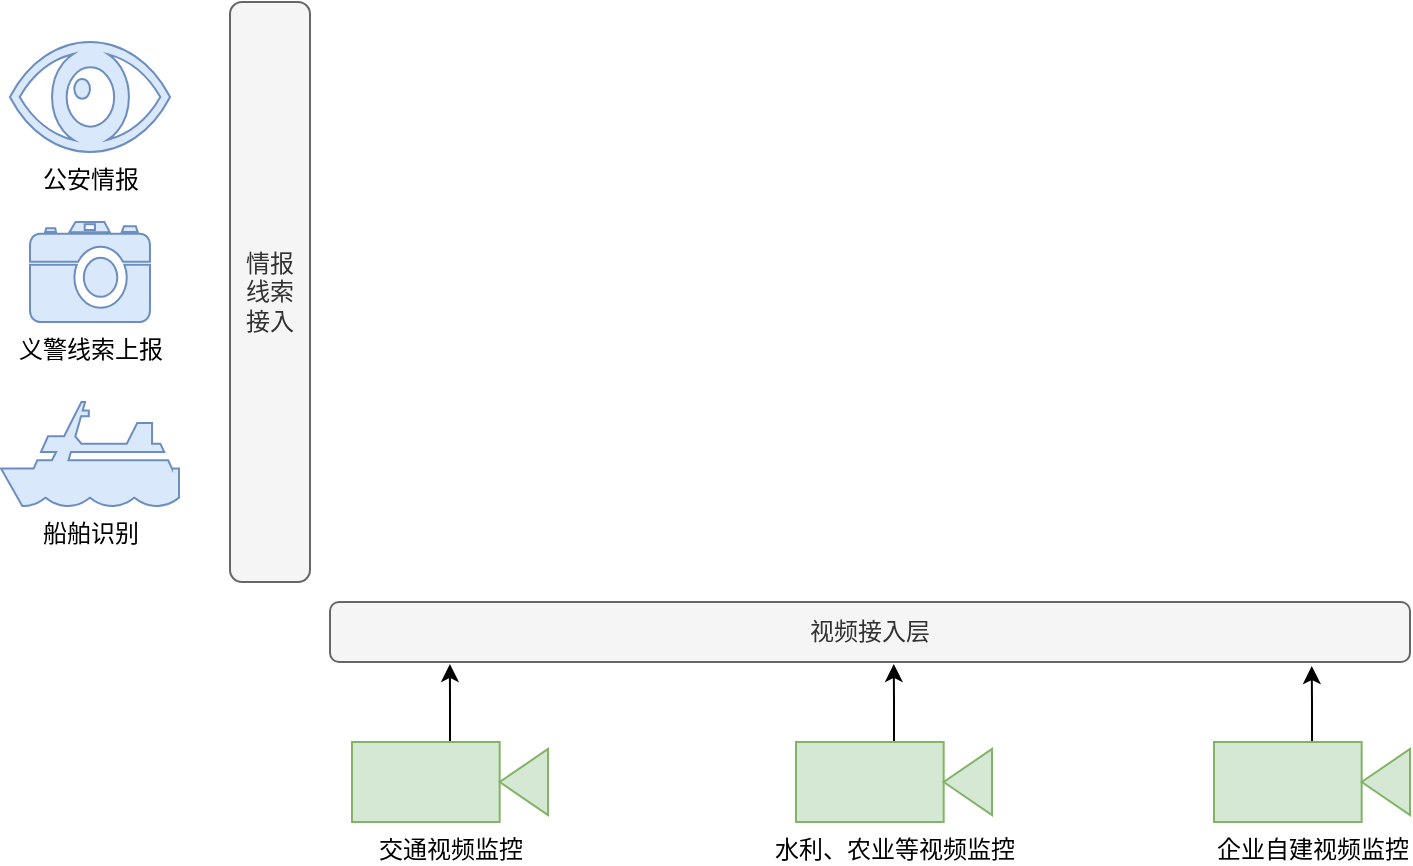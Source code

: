 <mxfile version="12.3.6" type="github" pages="1">
  <diagram id="J5xe0iKr1IKNODLN_qi7" name="第 1 页">
    <mxGraphModel dx="879" dy="571" grid="1" gridSize="10" guides="1" tooltips="1" connect="1" arrows="1" fold="1" page="1" pageScale="1" pageWidth="827" pageHeight="1169" math="0" shadow="0">
      <root>
        <mxCell id="0"/>
        <mxCell id="1" parent="0"/>
        <mxCell id="XBM7geb0VtnZKx5DZMU2-2" value="视频接入层" style="rounded=1;whiteSpace=wrap;html=1;fillColor=#f5f5f5;strokeColor=#666666;fontColor=#333333;" vertex="1" parent="1">
          <mxGeometry x="180" y="370" width="540" height="30" as="geometry"/>
        </mxCell>
        <mxCell id="XBM7geb0VtnZKx5DZMU2-18" style="edgeStyle=orthogonalEdgeStyle;rounded=0;orthogonalLoop=1;jettySize=auto;html=1;entryX=0.111;entryY=1.033;entryDx=0;entryDy=0;entryPerimeter=0;" edge="1" parent="1" source="XBM7geb0VtnZKx5DZMU2-10" target="XBM7geb0VtnZKx5DZMU2-2">
          <mxGeometry relative="1" as="geometry"/>
        </mxCell>
        <mxCell id="XBM7geb0VtnZKx5DZMU2-10" value="交通视频监控" style="shape=mxgraph.signs.tech.video_camera;html=1;pointerEvents=1;fillColor=#d5e8d4;strokeColor=#82b366;verticalLabelPosition=bottom;verticalAlign=top;align=center;" vertex="1" parent="1">
          <mxGeometry x="191" y="440" width="98" height="40" as="geometry"/>
        </mxCell>
        <mxCell id="XBM7geb0VtnZKx5DZMU2-19" style="edgeStyle=orthogonalEdgeStyle;rounded=0;orthogonalLoop=1;jettySize=auto;html=1;entryX=0.522;entryY=1.033;entryDx=0;entryDy=0;entryPerimeter=0;" edge="1" parent="1" source="XBM7geb0VtnZKx5DZMU2-11" target="XBM7geb0VtnZKx5DZMU2-2">
          <mxGeometry relative="1" as="geometry"/>
        </mxCell>
        <mxCell id="XBM7geb0VtnZKx5DZMU2-11" value="水利、农业等视频监控" style="shape=mxgraph.signs.tech.video_camera;html=1;pointerEvents=1;fillColor=#d5e8d4;strokeColor=#82b366;verticalLabelPosition=bottom;verticalAlign=top;align=center;" vertex="1" parent="1">
          <mxGeometry x="413" y="440" width="98" height="40" as="geometry"/>
        </mxCell>
        <mxCell id="XBM7geb0VtnZKx5DZMU2-20" style="edgeStyle=orthogonalEdgeStyle;rounded=0;orthogonalLoop=1;jettySize=auto;html=1;entryX=0.909;entryY=1.067;entryDx=0;entryDy=0;entryPerimeter=0;" edge="1" parent="1" source="XBM7geb0VtnZKx5DZMU2-12" target="XBM7geb0VtnZKx5DZMU2-2">
          <mxGeometry relative="1" as="geometry"/>
        </mxCell>
        <mxCell id="XBM7geb0VtnZKx5DZMU2-12" value="企业自建视频监控&lt;br&gt;" style="shape=mxgraph.signs.tech.video_camera;html=1;pointerEvents=1;fillColor=#d5e8d4;strokeColor=#82b366;verticalLabelPosition=bottom;verticalAlign=top;align=center;" vertex="1" parent="1">
          <mxGeometry x="622" y="440" width="98" height="40" as="geometry"/>
        </mxCell>
        <mxCell id="XBM7geb0VtnZKx5DZMU2-21" value="义警线索上报" style="shape=mxgraph.signs.tech.camera_2;html=1;pointerEvents=1;fillColor=#dae8fc;strokeColor=#6c8ebf;verticalLabelPosition=bottom;verticalAlign=top;align=center;" vertex="1" parent="1">
          <mxGeometry x="30" y="180" width="60" height="50" as="geometry"/>
        </mxCell>
        <mxCell id="XBM7geb0VtnZKx5DZMU2-22" value="船舶识别" style="shape=mxgraph.signs.transportation.ship_1;html=1;pointerEvents=1;fillColor=#dae8fc;strokeColor=#6c8ebf;verticalLabelPosition=bottom;verticalAlign=top;align=center;" vertex="1" parent="1">
          <mxGeometry x="15.5" y="270" width="89" height="52" as="geometry"/>
        </mxCell>
        <mxCell id="XBM7geb0VtnZKx5DZMU2-23" value="公安情报" style="shape=mxgraph.signs.healthcare.eye;html=1;pointerEvents=1;fillColor=#dae8fc;strokeColor=#6c8ebf;verticalLabelPosition=bottom;verticalAlign=top;align=center;" vertex="1" parent="1">
          <mxGeometry x="20" y="90" width="80" height="55" as="geometry"/>
        </mxCell>
        <mxCell id="XBM7geb0VtnZKx5DZMU2-24" value="情报&lt;br&gt;线索&lt;br&gt;接入" style="rounded=1;whiteSpace=wrap;html=1;fillColor=#f5f5f5;strokeColor=#666666;fontColor=#333333;" vertex="1" parent="1">
          <mxGeometry x="130" y="70" width="40" height="290" as="geometry"/>
        </mxCell>
      </root>
    </mxGraphModel>
  </diagram>
</mxfile>
